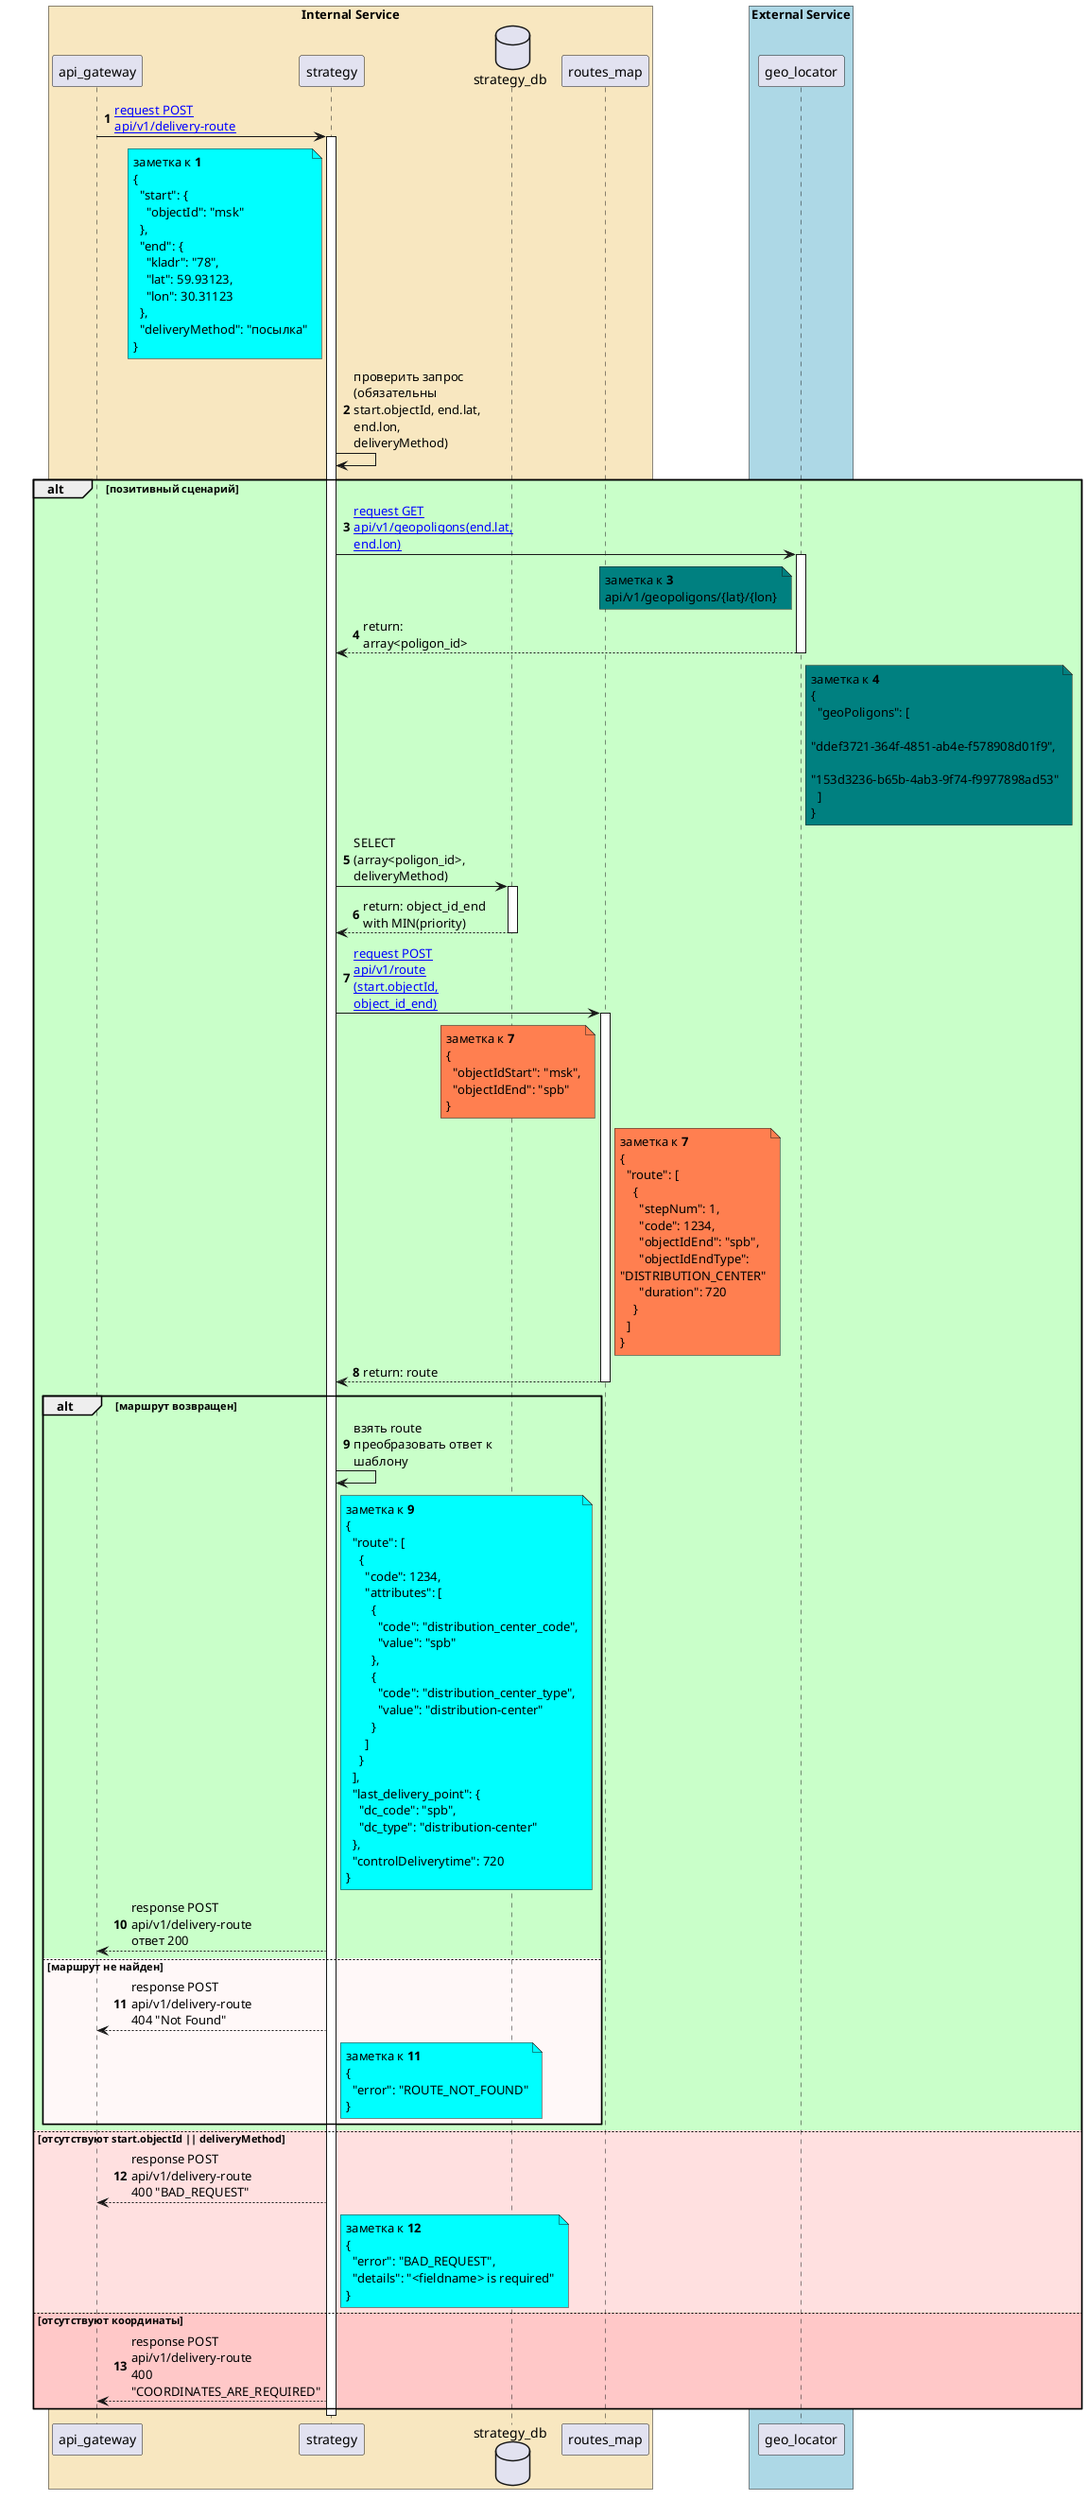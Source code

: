 @startuml
'https://plantuml.com/sequence-diagram
autonumber

skinparam maxmessagesize 150
skinparam wrapWidth 250
skinparam BoxPadding 50




box "Internal Service" #STRATEGY
participant api_gateway as gw
participant strategy as strategy
database strategy_db as DB
participant routes_map as rm
end box

box "External Service" #LightBlue
participant geo_locator as geo_locator order 1
end box


gw -> strategy: [[https://nastachku.ru/ request POST api/v1/delivery-route]]
note left strategy #aqua
заметка к **%autonumber%**
{
  "start": {
    "objectId": "msk"
  },
  "end": {
    "kladr": "78",
    "lat": 59.93123,
    "lon": 30.31123
  },
  "deliveryMethod": "посылка"
}
end note
activate strategy
strategy->strategy: проверить запрос (обязательны  start.objectId, end.lat, end.lon, deliveryMethod)
alt #TECHNOLOGY позитивный сценарий
strategy -> geo_locator: [[https://ul24.nastachku.ru/системный-и-бизнес-анализ request GET api/v1/geopoligons(end.lat, end.lon)]]
note left geo_locator #teal
заметка к **%autonumber%**
api/v1/geopoligons/{lat}/{lon}
end note

activate geo_locator
geo_locator --> strategy: return: array<poligon_id>
note right geo_locator #teal
заметка к **%autonumber%**
{
  "geoPoligons": [
    "ddef3721-364f-4851-ab4e-f578908d01f9",
    "153d3236-b65b-4ab3-9f74-f9977898ad53"
  ]
}
end note
deactivate geo_locator
strategy-> DB: SELECT (array<poligon_id>,  deliveryMethod)
activate DB
DB-->strategy: return: object_id_end with MIN(priority)
deactivate DB
strategy->rm: [[https://ul24.nastachku.ru/архитектура request POST api/v1/route (start.objectId, object_id_end)]]
note left rm #coral
заметка к **%autonumber%**
{
  "objectIdStart": "msk",
  "objectIdEnd": "spb"
}
end note
note right rm #coral
заметка к **%autonumber%**
{
  "route": [
    {
      "stepNum": 1,
      "code": 1234,
      "objectIdEnd": "spb",
      "objectIdEndType": "DISTRIBUTION_CENTER"
      "duration": 720
    }
  ]
}
end note

activate rm
rm-->strategy: return: route
deactivate rm
alt #TECHNOLOGY маршрут возвращен
strategy->strategy: взять route  преобразовать ответ к шаблону
note right strategy #aqua
заметка к **%autonumber%**
{
  "route": [
    {
      "code": 1234,
      "attributes": [
        {
          "code": "distribution_center_code",
          "value": "spb"
        },
        {
          "code": "distribution_center_type",
          "value": "distribution-center"
        }
      ]
    }
  ],
  "last_delivery_point": {
    "dc_code": "spb",
    "dc_type": "distribution-center"
  },
  "controlDeliverytime": 720
}
end note
strategy --> gw:  response POST api/v1/delivery-route  ответ 200
else %lighten(IMPLEMENTATION, 5) маршрут не найден
strategy --> gw:  response POST api/v1/delivery-route  404 "Not Found"
note right strategy #aqua
заметка к **%autonumber%**
{
  "error": "ROUTE_NOT_FOUND"
}
end note
end
else #IMPLEMENTATION отсутствуют start.objectId || deliveryMethod
strategy --> gw:  response POST api/v1/delivery-route  400 "BAD_REQUEST"
note right strategy #aqua
заметка к **%autonumber%**
{
  "error": "BAD_REQUEST",
  "details": "<fieldname> is required"
}
end note

else  %darken(IMPLEMENTATION, 5) отсутствуют координаты
strategy --> gw:  response POST api/v1/delivery-route  400 "COORDINATES_ARE_REQUIRED"
end
deactivate strategy
@enduml